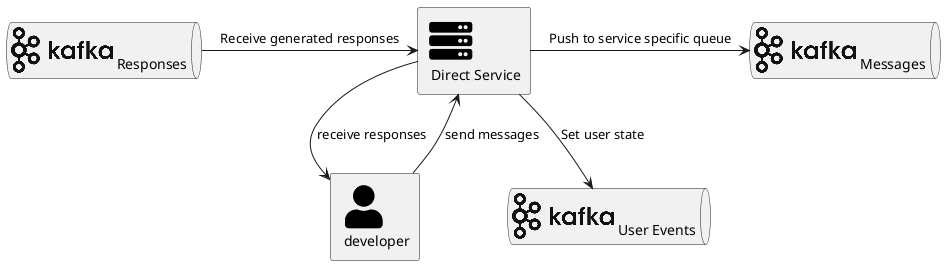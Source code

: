@startuml architecture
!include <tupadr3/common>
!include <logos/kafka>
!include <tupadr3/font-awesome-5/user>
!include <tupadr3/font-awesome-5/server>

FA5_USER(developer, developer)
FA5_SERVER(direct, "Direct Service")

queue "<$kafka> Messages" as messages
queue "<$kafka> User Events" as user_events
queue "<$kafka> Responses" as responses

developer --> direct : send messages
direct --> developer : receive responses

direct --> user_events : Set user state
direct -> messages : Push to service specific queue
responses -> direct : Receive generated responses
@enduml
